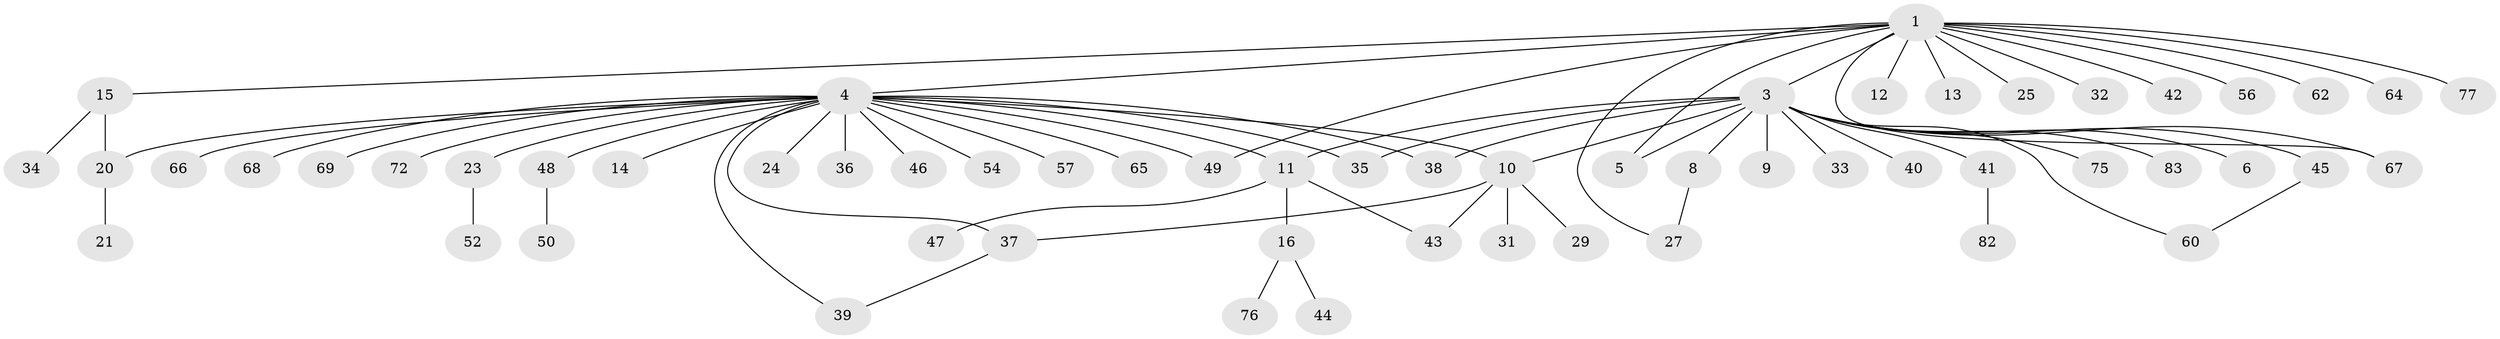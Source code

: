 // original degree distribution, {2: 0.21176470588235294, 16: 0.011764705882352941, 13: 0.011764705882352941, 18: 0.011764705882352941, 1: 0.5411764705882353, 6: 0.03529411764705882, 5: 0.03529411764705882, 4: 0.047058823529411764, 3: 0.09411764705882353}
// Generated by graph-tools (version 1.1) at 2025/18/03/04/25 18:18:03]
// undirected, 59 vertices, 71 edges
graph export_dot {
graph [start="1"]
  node [color=gray90,style=filled];
  1 [super="+2"];
  3 [super="+22+18"];
  4 [super="+7+17+26+30+55+74"];
  5;
  6;
  8;
  9;
  10 [super="+28"];
  11;
  12;
  13;
  14;
  15 [super="+73"];
  16 [super="+19"];
  20;
  21;
  23;
  24;
  25;
  27 [super="+61"];
  29;
  31;
  32;
  33;
  34;
  35;
  36;
  37;
  38;
  39;
  40;
  41;
  42;
  43;
  44;
  45;
  46;
  47;
  48;
  49 [super="+51"];
  50 [super="+59"];
  52 [super="+85"];
  54;
  56 [super="+84"];
  57;
  60 [super="+70"];
  62;
  64;
  65;
  66;
  67 [super="+81"];
  68;
  69;
  72;
  75;
  76 [super="+80"];
  77;
  82;
  83;
  1 -- 5;
  1 -- 64;
  1 -- 3;
  1 -- 4;
  1 -- 67;
  1 -- 12;
  1 -- 13;
  1 -- 77;
  1 -- 15;
  1 -- 25;
  1 -- 32;
  1 -- 42;
  1 -- 49;
  1 -- 56;
  1 -- 62;
  1 -- 27;
  3 -- 6;
  3 -- 8;
  3 -- 9;
  3 -- 33;
  3 -- 40;
  3 -- 41 [weight=2];
  3 -- 45;
  3 -- 60;
  3 -- 75;
  3 -- 83;
  3 -- 11;
  3 -- 67;
  3 -- 35;
  3 -- 5;
  3 -- 38;
  3 -- 10;
  4 -- 10;
  4 -- 11;
  4 -- 23;
  4 -- 24;
  4 -- 36;
  4 -- 39;
  4 -- 54;
  4 -- 57;
  4 -- 65;
  4 -- 66;
  4 -- 69;
  4 -- 49;
  4 -- 35;
  4 -- 68;
  4 -- 72;
  4 -- 14;
  4 -- 38;
  4 -- 37;
  4 -- 46 [weight=2];
  4 -- 48;
  4 -- 20;
  8 -- 27;
  10 -- 29;
  10 -- 31;
  10 -- 37;
  10 -- 43 [weight=2];
  11 -- 16;
  11 -- 43;
  11 -- 47;
  15 -- 20;
  15 -- 34;
  16 -- 44;
  16 -- 76;
  20 -- 21;
  23 -- 52;
  37 -- 39;
  41 -- 82;
  45 -- 60;
  48 -- 50;
}
